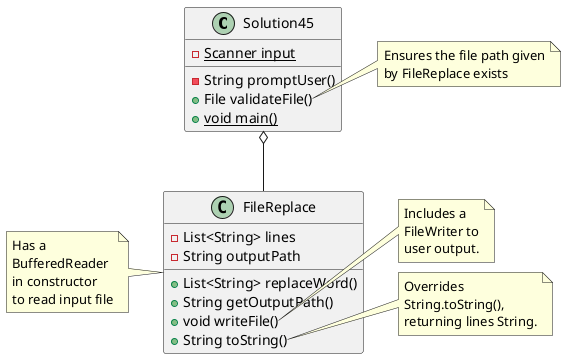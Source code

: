 @startuml

class Solution45 {
    -{static}Scanner input
    -String promptUser()
    +File validateFile()
    +{static}void main()
}

class FileReplace {
    -List<String> lines
    -String outputPath

    +List<String> replaceWord()
    +String getOutputPath()
    +void writeFile()
    +String toString()
}

Solution45 o-- FileReplace

note right of Solution45::validateFile {
    Ensures the file path given
    by FileReplace exists
}

note right of FileReplace::writeFile {
    Includes a
    FileWriter to
    user output.
}

note right of FileReplace::toString {
    Overrides
    String.toString(),
    returning lines String.
}

note left of FileReplace {
    Has a
    BufferedReader
    in constructor
    to read input file
}

@enduml